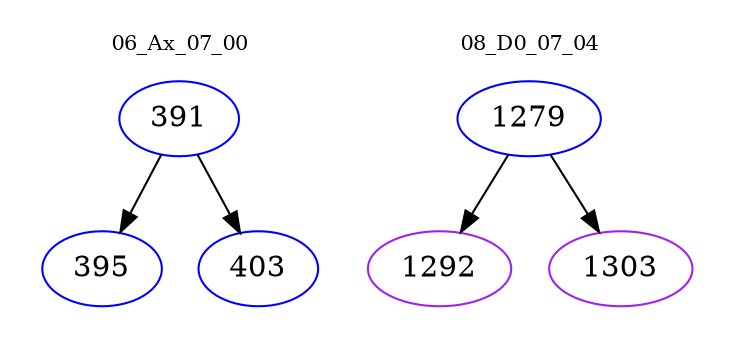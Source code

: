 digraph{
subgraph cluster_0 {
color = white
label = "06_Ax_07_00";
fontsize=10;
T0_391 [label="391", color="blue"]
T0_391 -> T0_395 [color="black"]
T0_395 [label="395", color="blue"]
T0_391 -> T0_403 [color="black"]
T0_403 [label="403", color="blue"]
}
subgraph cluster_1 {
color = white
label = "08_D0_07_04";
fontsize=10;
T1_1279 [label="1279", color="blue"]
T1_1279 -> T1_1292 [color="black"]
T1_1292 [label="1292", color="purple"]
T1_1279 -> T1_1303 [color="black"]
T1_1303 [label="1303", color="purple"]
}
}

